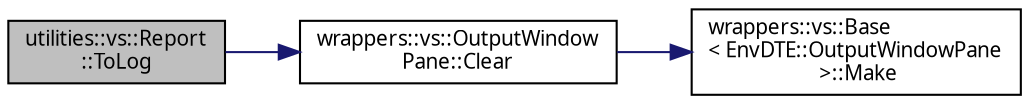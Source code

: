 digraph "utilities::vs::Report::ToLog"
{
 // INTERACTIVE_SVG=YES
  edge [fontname="Verdana",fontsize="10",labelfontname="Verdana",labelfontsize="10"];
  node [fontname="Verdana",fontsize="10",shape=record];
  rankdir="LR";
  Node1 [label="utilities::vs::Report\l::ToLog",height=0.2,width=0.4,color="black", fillcolor="grey75", style="filled", fontcolor="black"];
  Node1 -> Node2 [color="midnightblue",fontsize="10",style="solid",fontname="Verdana"];
  Node2 [label="wrappers::vs::OutputWindow\lPane::Clear",height=0.2,width=0.4,color="black", fillcolor="white", style="filled",URL="$classwrappers_1_1vs_1_1_output_window_pane.html#a7f32188bd28308199e9f40df6b04418f",tooltip="Очистить панель вывода "];
  Node2 -> Node3 [color="midnightblue",fontsize="10",style="solid",fontname="Verdana"];
  Node3 [label="wrappers::vs::Base\l\< EnvDTE::OutputWindowPane\l \>::Make",height=0.2,width=0.4,color="black", fillcolor="white", style="filled",URL="$classwrappers_1_1vs_1_1_base.html#ae36588f576db9d1dd86e5ae158a165c3",tooltip="Вспомогательная функция для вызова функций Type_t. "];
}

